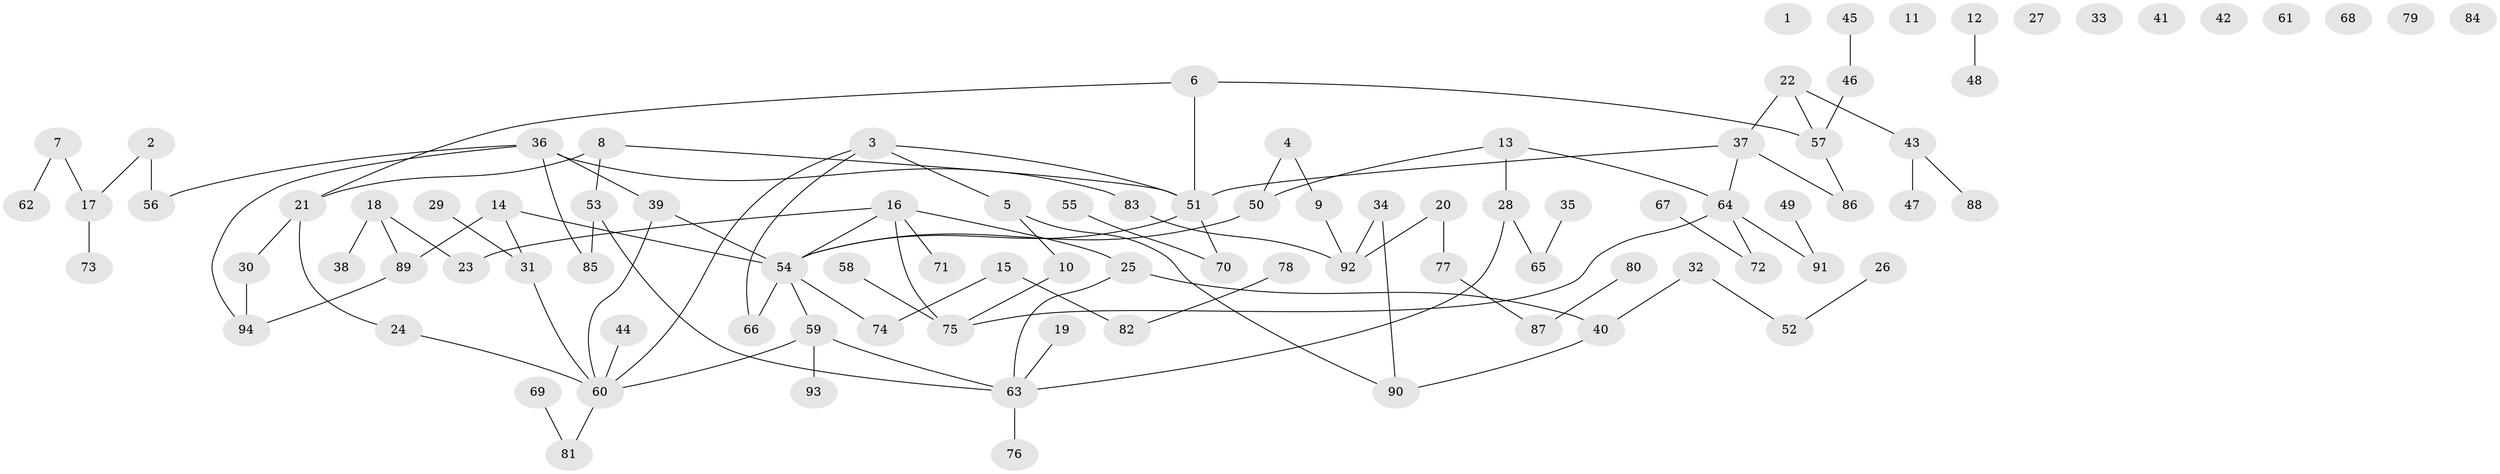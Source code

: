 // coarse degree distribution, {5: 0.2222222222222222, 2: 0.1111111111111111, 4: 0.2222222222222222, 8: 0.037037037037037035, 3: 0.037037037037037035, 1: 0.3333333333333333, 6: 0.037037037037037035}
// Generated by graph-tools (version 1.1) at 2025/35/03/04/25 23:35:51]
// undirected, 94 vertices, 103 edges
graph export_dot {
  node [color=gray90,style=filled];
  1;
  2;
  3;
  4;
  5;
  6;
  7;
  8;
  9;
  10;
  11;
  12;
  13;
  14;
  15;
  16;
  17;
  18;
  19;
  20;
  21;
  22;
  23;
  24;
  25;
  26;
  27;
  28;
  29;
  30;
  31;
  32;
  33;
  34;
  35;
  36;
  37;
  38;
  39;
  40;
  41;
  42;
  43;
  44;
  45;
  46;
  47;
  48;
  49;
  50;
  51;
  52;
  53;
  54;
  55;
  56;
  57;
  58;
  59;
  60;
  61;
  62;
  63;
  64;
  65;
  66;
  67;
  68;
  69;
  70;
  71;
  72;
  73;
  74;
  75;
  76;
  77;
  78;
  79;
  80;
  81;
  82;
  83;
  84;
  85;
  86;
  87;
  88;
  89;
  90;
  91;
  92;
  93;
  94;
  2 -- 17;
  2 -- 56;
  3 -- 5;
  3 -- 51;
  3 -- 60;
  3 -- 66;
  4 -- 9;
  4 -- 50;
  5 -- 10;
  5 -- 90;
  6 -- 21;
  6 -- 51;
  6 -- 57;
  7 -- 17;
  7 -- 62;
  8 -- 21;
  8 -- 51;
  8 -- 53;
  9 -- 92;
  10 -- 75;
  12 -- 48;
  13 -- 28;
  13 -- 50;
  13 -- 64;
  14 -- 31;
  14 -- 54;
  14 -- 89;
  15 -- 74;
  15 -- 82;
  16 -- 23;
  16 -- 25;
  16 -- 54;
  16 -- 71;
  16 -- 75;
  17 -- 73;
  18 -- 23;
  18 -- 38;
  18 -- 89;
  19 -- 63;
  20 -- 77;
  20 -- 92;
  21 -- 24;
  21 -- 30;
  22 -- 37;
  22 -- 43;
  22 -- 57;
  24 -- 60;
  25 -- 40;
  25 -- 63;
  26 -- 52;
  28 -- 63;
  28 -- 65;
  29 -- 31;
  30 -- 94;
  31 -- 60;
  32 -- 40;
  32 -- 52;
  34 -- 90;
  34 -- 92;
  35 -- 65;
  36 -- 39;
  36 -- 56;
  36 -- 83;
  36 -- 85;
  36 -- 94;
  37 -- 51;
  37 -- 64;
  37 -- 86;
  39 -- 54;
  39 -- 60;
  40 -- 90;
  43 -- 47;
  43 -- 88;
  44 -- 60;
  45 -- 46;
  46 -- 57;
  49 -- 91;
  50 -- 54;
  51 -- 54;
  51 -- 70;
  53 -- 63;
  53 -- 85;
  54 -- 59;
  54 -- 66;
  54 -- 74;
  55 -- 70;
  57 -- 86;
  58 -- 75;
  59 -- 60;
  59 -- 63;
  59 -- 93;
  60 -- 81;
  63 -- 76;
  64 -- 72;
  64 -- 75;
  64 -- 91;
  67 -- 72;
  69 -- 81;
  77 -- 87;
  78 -- 82;
  80 -- 87;
  83 -- 92;
  89 -- 94;
}
